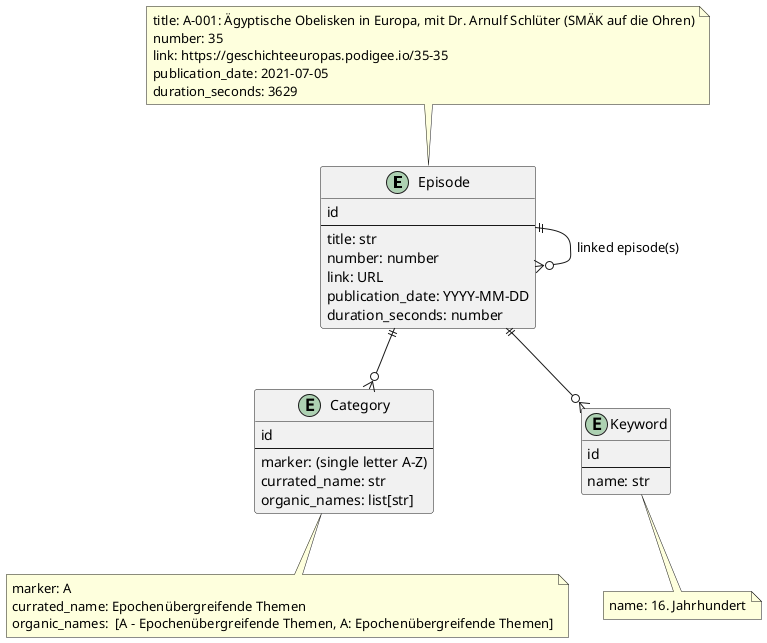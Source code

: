 @startuml

entity "Episode" as episodeEntity {
  id
  ---
  title: str
  number: number
  link: URL
  publication_date: YYYY-MM-DD
  duration_seconds: number
}

note top {
  title: A-001: Ägyptische Obelisken in Europa, mit Dr. Arnulf Schlüter (SMÄK auf die Ohren)
  number: 35
  link: https://geschichteeuropas.podigee.io/35-35
  publication_date: 2021-07-05
  duration_seconds: 3629
}

entity "Category" as categoryEntity {
  id
  ---
  marker: (single letter A-Z)
  currated_name: str
  organic_names: list[str]
}

note bottom {
marker: A
currated_name: Epochenübergreifende Themen
organic_names:  [A - Epochenübergreifende Themen, A: Epochenübergreifende Themen]
}

entity "Keyword" as keywordEntity {
  id
  ---
  name: str
}

note bottom {
  name: 16. Jahrhundert
}


episodeEntity ||--o{ categoryEntity
episodeEntity ||--o{ keywordEntity
episodeEntity ||--o{ episodeEntity: linked episode(s)

@enduml
